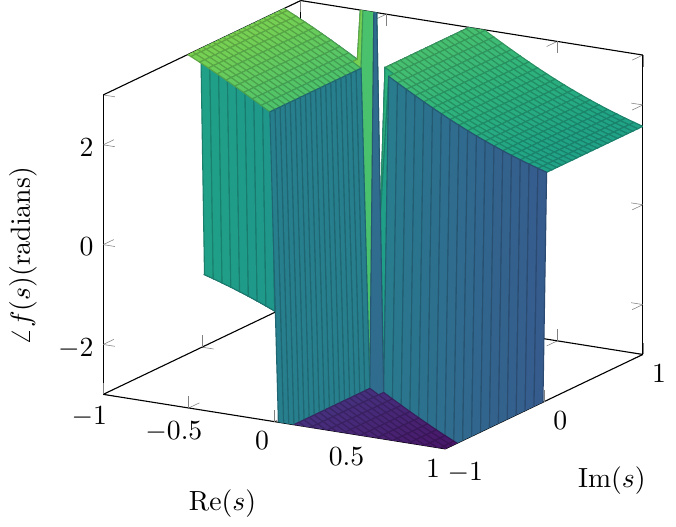 \documentclass{standalone}
\usepackage{amsmath}
\usepackage{tikz}
\usetikzlibrary{calc}
\usetikzlibrary{positioning}
\usetikzlibrary{shapes,arrows,decorations.pathreplacing,decorations.markings}
\usepackage{pgfplots}
\pgfplotsset{compat=1.18}
\usepackage{transparent}

\begin{document}
\begin{tikzpicture}[
  declare function={
 f(\x,\y)=atan2(x*y,x*x*y)*2*3.142/180;
}]
\begin{axis}[
    view={30}{20},
    colormap/viridis,
    %hide axis,
    xmin=-1, xmax=1,
    ymin=-1, ymax=1,
    zmin=-3, zmax=3,
    xlabel=$\text{Re}(s)$,
    ylabel=$\text{Im}(s)$,
    zlabel=$\angle f(s) \text{(radians)}$
  ]
\addplot3[
domain=-1:1,
domain y=-1:1,
samples=40,
samples y=40,
surf,
] {f(\x,\y)};
\end{axis}
\end{tikzpicture}
\end{document}
